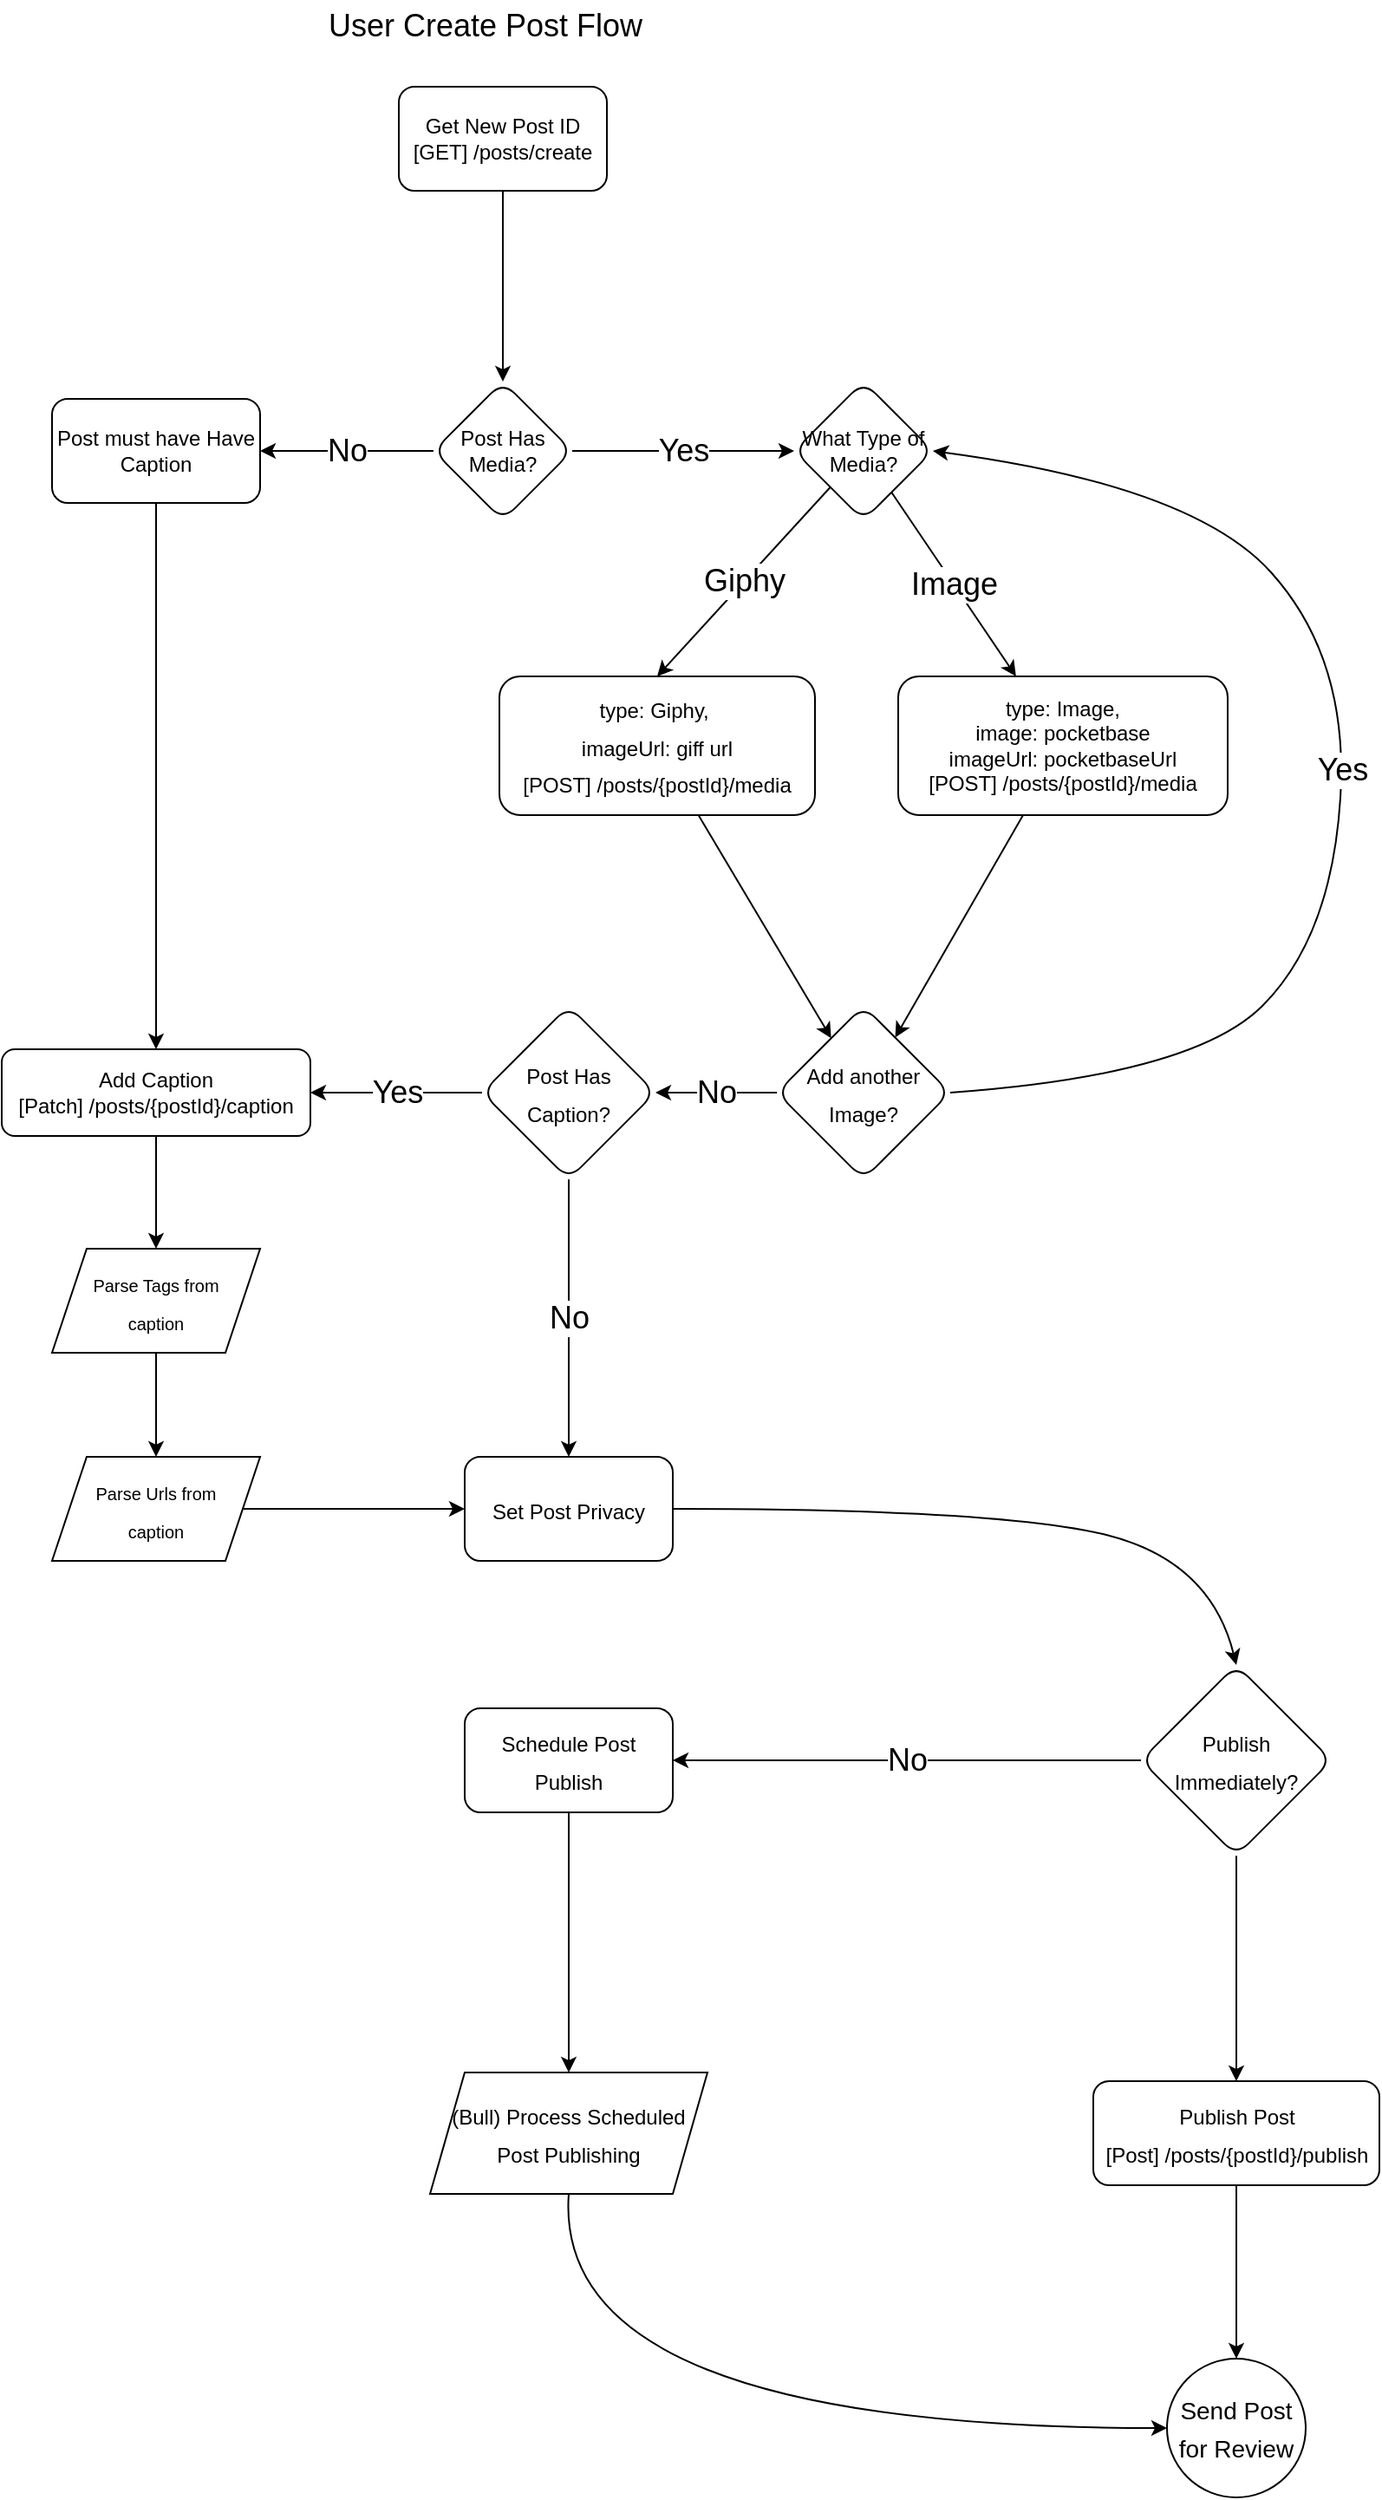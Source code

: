 <mxfile>
    <diagram id="xmN6RZRkUcjDHaDgqjR8" name="Page-1">
        <mxGraphModel dx="871" dy="650" grid="1" gridSize="10" guides="1" tooltips="1" connect="1" arrows="1" fold="1" page="1" pageScale="1" pageWidth="850" pageHeight="1100" math="0" shadow="0">
            <root>
                <mxCell id="0"/>
                <mxCell id="1" parent="0"/>
                <mxCell id="7" value="" style="edgeStyle=none;html=1;fontSize=18;" parent="1" source="2" target="6" edge="1">
                    <mxGeometry relative="1" as="geometry"/>
                </mxCell>
                <mxCell id="2" value="Get New Post ID&lt;br&gt;[GET] /posts/create" style="rounded=1;whiteSpace=wrap;html=1;" parent="1" vertex="1">
                    <mxGeometry x="272" y="90" width="120" height="60" as="geometry"/>
                </mxCell>
                <mxCell id="3" value="&lt;font style=&quot;font-size: 18px;&quot;&gt;User Create Post Flow&lt;/font&gt;" style="text;html=1;strokeColor=none;fillColor=none;align=center;verticalAlign=middle;whiteSpace=wrap;rounded=0;" parent="1" vertex="1">
                    <mxGeometry x="182" y="40" width="280" height="30" as="geometry"/>
                </mxCell>
                <mxCell id="9" value="Yes" style="edgeStyle=none;html=1;fontSize=18;entryX=0;entryY=0.5;entryDx=0;entryDy=0;" parent="1" source="6" target="12" edge="1">
                    <mxGeometry relative="1" as="geometry">
                        <mxPoint x="512" y="300" as="targetPoint"/>
                    </mxGeometry>
                </mxCell>
                <mxCell id="11" value="No" style="edgeStyle=none;html=1;fontSize=18;" parent="1" source="6" target="10" edge="1">
                    <mxGeometry relative="1" as="geometry"/>
                </mxCell>
                <mxCell id="6" value="Post Has Media?" style="rhombus;whiteSpace=wrap;html=1;rounded=1;" parent="1" vertex="1">
                    <mxGeometry x="292" y="260" width="80" height="80" as="geometry"/>
                </mxCell>
                <mxCell id="29" value="" style="edgeStyle=none;html=1;fontSize=18;" parent="1" source="10" target="28" edge="1">
                    <mxGeometry relative="1" as="geometry"/>
                </mxCell>
                <mxCell id="10" value="Post must have Have Caption" style="whiteSpace=wrap;html=1;rounded=1;" parent="1" vertex="1">
                    <mxGeometry x="72" y="270" width="120" height="60" as="geometry"/>
                </mxCell>
                <mxCell id="19" value="Giphy" style="edgeStyle=none;html=1;fontSize=18;entryX=0.5;entryY=0;entryDx=0;entryDy=0;" parent="1" source="12" target="22" edge="1">
                    <mxGeometry relative="1" as="geometry">
                        <mxPoint x="444.661" y="429.661" as="targetPoint"/>
                    </mxGeometry>
                </mxCell>
                <mxCell id="21" value="Image" style="edgeStyle=none;html=1;fontSize=18;" parent="1" source="12" target="20" edge="1">
                    <mxGeometry relative="1" as="geometry"/>
                </mxCell>
                <mxCell id="12" value="What Type of Media?" style="rhombus;whiteSpace=wrap;html=1;rounded=1;" parent="1" vertex="1">
                    <mxGeometry x="500" y="260" width="80" height="80" as="geometry"/>
                </mxCell>
                <mxCell id="25" style="edgeStyle=none;html=1;fontSize=12;" parent="1" source="20" target="23" edge="1">
                    <mxGeometry relative="1" as="geometry"/>
                </mxCell>
                <mxCell id="20" value="type: Image,&lt;br&gt;image: pocketbase&lt;br&gt;imageUrl: pocketbaseUrl&lt;br&gt;[POST] /posts/{postId}/media" style="whiteSpace=wrap;html=1;rounded=1;" parent="1" vertex="1">
                    <mxGeometry x="560" y="430" width="190" height="80" as="geometry"/>
                </mxCell>
                <mxCell id="24" value="" style="edgeStyle=none;html=1;fontSize=12;" parent="1" source="22" target="23" edge="1">
                    <mxGeometry relative="1" as="geometry"/>
                </mxCell>
                <mxCell id="22" value="&lt;font style=&quot;font-size: 12px;&quot;&gt;type: Giphy,&amp;nbsp;&lt;br&gt;imageUrl: giff url&lt;br&gt;[POST] /posts/{postId}/media&lt;br&gt;&lt;/font&gt;" style="rounded=1;whiteSpace=wrap;html=1;fontSize=18;" parent="1" vertex="1">
                    <mxGeometry x="330" y="430" width="182" height="80" as="geometry"/>
                </mxCell>
                <mxCell id="31" value="No" style="edgeStyle=none;html=1;fontSize=18;" parent="1" source="23" target="30" edge="1">
                    <mxGeometry relative="1" as="geometry"/>
                </mxCell>
                <mxCell id="23" value="&lt;font style=&quot;font-size: 12px;&quot;&gt;Add another Image?&lt;/font&gt;" style="rhombus;whiteSpace=wrap;html=1;fontSize=18;rounded=1;" parent="1" vertex="1">
                    <mxGeometry x="490" y="620" width="100" height="100" as="geometry"/>
                </mxCell>
                <mxCell id="27" value="&lt;font style=&quot;font-size: 18px;&quot;&gt;Yes&lt;/font&gt;" style="curved=1;endArrow=classic;html=1;fontSize=12;exitX=1;exitY=0.5;exitDx=0;exitDy=0;entryX=1;entryY=0.5;entryDx=0;entryDy=0;" parent="1" source="23" target="12" edge="1">
                    <mxGeometry width="50" height="50" relative="1" as="geometry">
                        <mxPoint x="650" y="650" as="sourcePoint"/>
                        <mxPoint x="700" y="600" as="targetPoint"/>
                        <Array as="points">
                            <mxPoint x="730" y="660"/>
                            <mxPoint x="810" y="580"/>
                            <mxPoint x="820" y="420"/>
                            <mxPoint x="730" y="320"/>
                        </Array>
                    </mxGeometry>
                </mxCell>
                <mxCell id="37" style="edgeStyle=none;html=1;exitX=0.5;exitY=1;exitDx=0;exitDy=0;entryX=0.5;entryY=0;entryDx=0;entryDy=0;fontSize=18;" parent="1" source="28" target="36" edge="1">
                    <mxGeometry relative="1" as="geometry"/>
                </mxCell>
                <mxCell id="28" value="Add Caption&lt;br&gt;[Patch] /posts/{postId}/caption" style="whiteSpace=wrap;html=1;rounded=1;" parent="1" vertex="1">
                    <mxGeometry x="43" y="645" width="178" height="50" as="geometry"/>
                </mxCell>
                <mxCell id="32" value="Yes" style="edgeStyle=none;html=1;fontSize=18;" parent="1" source="30" target="28" edge="1">
                    <mxGeometry relative="1" as="geometry"/>
                </mxCell>
                <mxCell id="34" value="No" style="edgeStyle=none;html=1;fontSize=18;" parent="1" source="30" target="33" edge="1">
                    <mxGeometry relative="1" as="geometry"/>
                </mxCell>
                <mxCell id="30" value="&lt;font style=&quot;font-size: 12px;&quot;&gt;Post Has &lt;br&gt;Caption?&lt;/font&gt;" style="rhombus;whiteSpace=wrap;html=1;fontSize=18;rounded=1;" parent="1" vertex="1">
                    <mxGeometry x="320" y="620" width="100" height="100" as="geometry"/>
                </mxCell>
                <mxCell id="33" value="&lt;font style=&quot;font-size: 12px;&quot;&gt;Set Post Privacy&lt;/font&gt;" style="whiteSpace=wrap;html=1;fontSize=18;rounded=1;" parent="1" vertex="1">
                    <mxGeometry x="310" y="880" width="120" height="60" as="geometry"/>
                </mxCell>
                <mxCell id="39" style="edgeStyle=none;html=1;exitX=0.5;exitY=1;exitDx=0;exitDy=0;entryX=0.5;entryY=0;entryDx=0;entryDy=0;fontSize=17;" parent="1" source="36" target="38" edge="1">
                    <mxGeometry relative="1" as="geometry"/>
                </mxCell>
                <mxCell id="36" value="&lt;font size=&quot;1&quot;&gt;Parse Tags from &lt;br&gt;caption&lt;/font&gt;" style="shape=parallelogram;perimeter=parallelogramPerimeter;whiteSpace=wrap;html=1;fixedSize=1;fontSize=18;" parent="1" vertex="1">
                    <mxGeometry x="72" y="760" width="120" height="60" as="geometry"/>
                </mxCell>
                <mxCell id="40" style="edgeStyle=none;html=1;entryX=0;entryY=0.5;entryDx=0;entryDy=0;fontSize=17;" parent="1" source="38" target="33" edge="1">
                    <mxGeometry relative="1" as="geometry"/>
                </mxCell>
                <mxCell id="38" value="&lt;font size=&quot;1&quot;&gt;Parse Urls from &lt;br&gt;caption&lt;/font&gt;" style="shape=parallelogram;perimeter=parallelogramPerimeter;whiteSpace=wrap;html=1;fixedSize=1;fontSize=18;" parent="1" vertex="1">
                    <mxGeometry x="72" y="880" width="120" height="60" as="geometry"/>
                </mxCell>
                <mxCell id="47" value="No" style="edgeStyle=none;html=1;fontSize=18;" parent="1" source="41" target="46" edge="1">
                    <mxGeometry relative="1" as="geometry"/>
                </mxCell>
                <mxCell id="52" value="" style="edgeStyle=none;html=1;fontSize=14;" parent="1" source="41" target="51" edge="1">
                    <mxGeometry relative="1" as="geometry"/>
                </mxCell>
                <mxCell id="41" value="&lt;font style=&quot;font-size: 12px;&quot;&gt;Publish &lt;br&gt;Immediately?&lt;/font&gt;" style="rhombus;whiteSpace=wrap;html=1;fontSize=18;rounded=1;" parent="1" vertex="1">
                    <mxGeometry x="700" y="1000" width="110" height="110" as="geometry"/>
                </mxCell>
                <mxCell id="43" value="" style="curved=1;endArrow=classic;html=1;fontSize=17;exitX=1;exitY=0.5;exitDx=0;exitDy=0;entryX=0.5;entryY=0;entryDx=0;entryDy=0;" parent="1" source="33" target="41" edge="1">
                    <mxGeometry width="50" height="50" relative="1" as="geometry">
                        <mxPoint x="480" y="980" as="sourcePoint"/>
                        <mxPoint x="530" y="930" as="targetPoint"/>
                        <Array as="points">
                            <mxPoint x="620" y="910"/>
                            <mxPoint x="740" y="940"/>
                        </Array>
                    </mxGeometry>
                </mxCell>
                <mxCell id="44" value="&lt;font style=&quot;font-size: 14px;&quot;&gt;Send Post for Review&lt;/font&gt;" style="ellipse;whiteSpace=wrap;html=1;fontSize=18;rounded=1;" parent="1" vertex="1">
                    <mxGeometry x="715" y="1400" width="80" height="80" as="geometry"/>
                </mxCell>
                <mxCell id="50" style="edgeStyle=none;html=1;entryX=0.5;entryY=0;entryDx=0;entryDy=0;fontSize=18;" parent="1" source="46" target="48" edge="1">
                    <mxGeometry relative="1" as="geometry"/>
                </mxCell>
                <mxCell id="46" value="&lt;font style=&quot;font-size: 12px;&quot;&gt;Schedule Post Publish&lt;/font&gt;" style="whiteSpace=wrap;html=1;fontSize=18;rounded=1;" parent="1" vertex="1">
                    <mxGeometry x="310" y="1025" width="120" height="60" as="geometry"/>
                </mxCell>
                <mxCell id="48" value="&lt;font style=&quot;font-size: 12px;&quot;&gt;(Bull) Process Scheduled Post Publishing&lt;/font&gt;" style="shape=parallelogram;perimeter=parallelogramPerimeter;whiteSpace=wrap;html=1;fixedSize=1;fontSize=18;" parent="1" vertex="1">
                    <mxGeometry x="290" y="1235" width="160" height="70" as="geometry"/>
                </mxCell>
                <mxCell id="54" style="edgeStyle=none;html=1;entryX=0.5;entryY=0;entryDx=0;entryDy=0;fontSize=14;" parent="1" source="51" target="44" edge="1">
                    <mxGeometry relative="1" as="geometry"/>
                </mxCell>
                <mxCell id="51" value="&lt;font style=&quot;font-size: 12px;&quot;&gt;Publish Post&lt;br&gt;[Post] /posts/{postId}/publish&lt;/font&gt;" style="whiteSpace=wrap;html=1;fontSize=18;rounded=1;" parent="1" vertex="1">
                    <mxGeometry x="672.5" y="1240" width="165" height="60" as="geometry"/>
                </mxCell>
                <mxCell id="55" value="" style="curved=1;endArrow=classic;html=1;fontSize=12;exitX=0.5;exitY=1;exitDx=0;exitDy=0;entryX=0;entryY=0.5;entryDx=0;entryDy=0;" parent="1" source="48" target="44" edge="1">
                    <mxGeometry width="50" height="50" relative="1" as="geometry">
                        <mxPoint x="560" y="1320" as="sourcePoint"/>
                        <mxPoint x="610" y="1270" as="targetPoint"/>
                        <Array as="points">
                            <mxPoint x="360" y="1440"/>
                        </Array>
                    </mxGeometry>
                </mxCell>
            </root>
        </mxGraphModel>
    </diagram>
</mxfile>